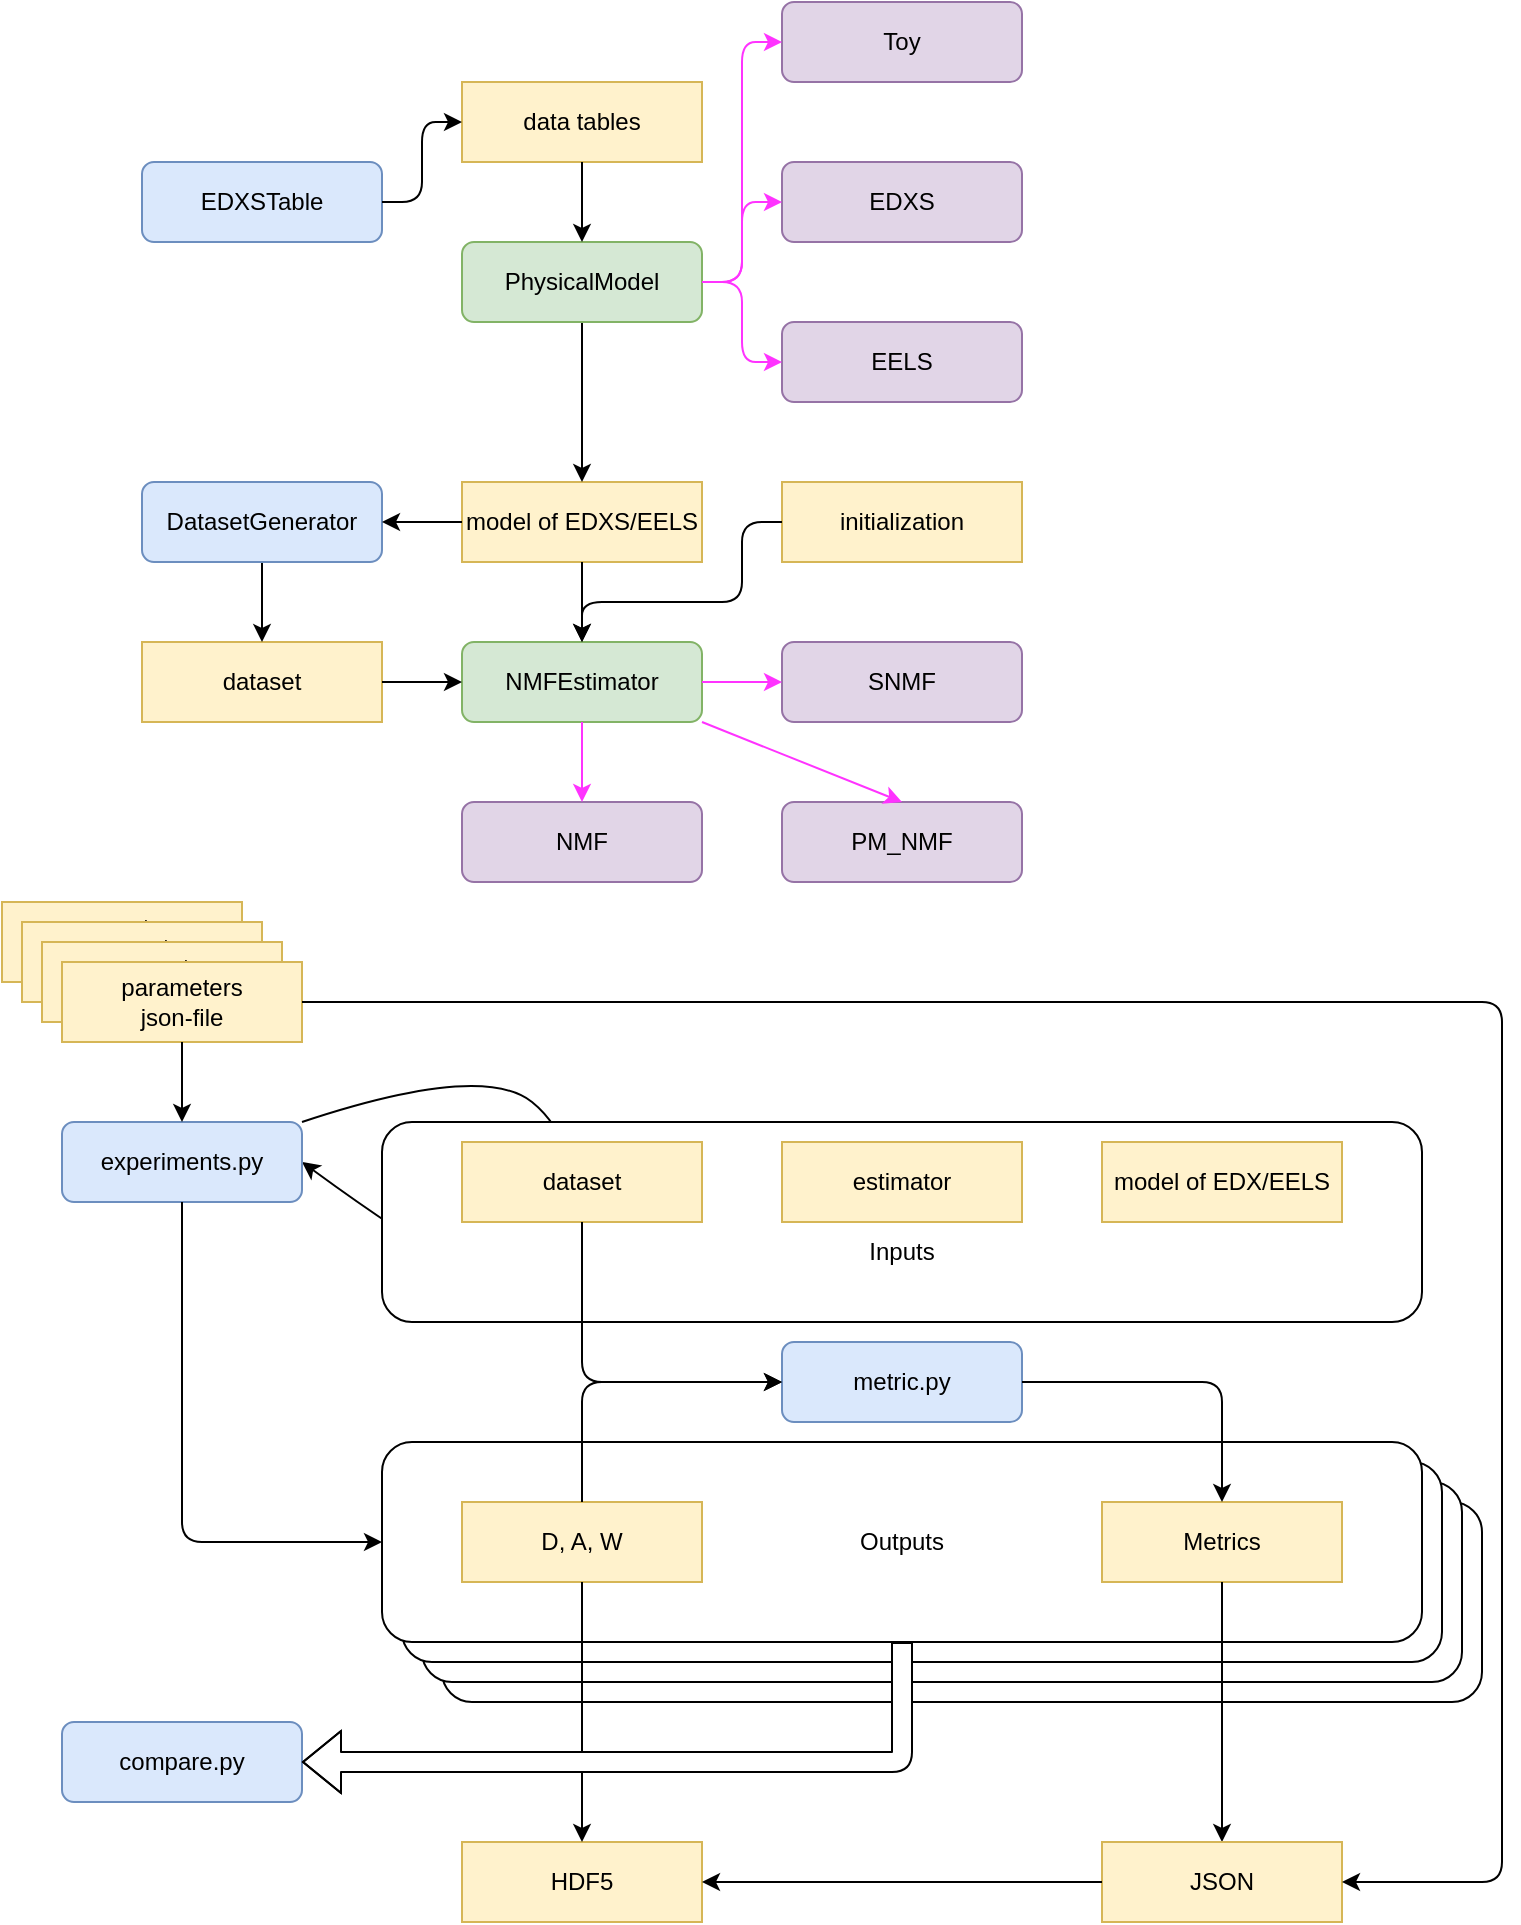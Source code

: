 <mxfile version="14.4.3" type="device"><diagram id="Oa3T7scTQmEnVX5o3Yhz" name="Page-1"><mxGraphModel dx="1106" dy="1433" grid="1" gridSize="10" guides="1" tooltips="1" connect="1" arrows="1" fold="1" page="1" pageScale="1" pageWidth="680" pageHeight="430" math="0" shadow="0"><root><mxCell id="0"/><mxCell id="1" parent="0"/><mxCell id="HTHzEVI4gB4JgFZ2d1dC-52" value="Outputs" style="rounded=1;whiteSpace=wrap;html=1;" parent="1" vertex="1"><mxGeometry x="230" y="710" width="520" height="100" as="geometry"/></mxCell><mxCell id="HTHzEVI4gB4JgFZ2d1dC-51" value="Outputs" style="rounded=1;whiteSpace=wrap;html=1;" parent="1" vertex="1"><mxGeometry x="220" y="700" width="520" height="100" as="geometry"/></mxCell><mxCell id="HTHzEVI4gB4JgFZ2d1dC-50" value="Outputs" style="rounded=1;whiteSpace=wrap;html=1;" parent="1" vertex="1"><mxGeometry x="210" y="690" width="520" height="100" as="geometry"/></mxCell><mxCell id="HTHzEVI4gB4JgFZ2d1dC-47" value="" style="curved=1;endArrow=classic;html=1;strokeColor=#000000;entryX=1;entryY=0.5;entryDx=0;entryDy=0;exitX=1;exitY=0;exitDx=0;exitDy=0;" parent="1" source="HTHzEVI4gB4JgFZ2d1dC-40" target="HTHzEVI4gB4JgFZ2d1dC-40" edge="1"><mxGeometry width="50" height="50" relative="1" as="geometry"><mxPoint x="310" y="700" as="sourcePoint"/><mxPoint x="360" y="650" as="targetPoint"/><Array as="points"><mxPoint x="250" y="490"/><mxPoint x="300" y="530"/><mxPoint x="310" y="650"/></Array></mxGeometry></mxCell><mxCell id="HTHzEVI4gB4JgFZ2d1dC-36" value="&lt;br&gt;&lt;br&gt;Inputs" style="rounded=1;whiteSpace=wrap;html=1;" parent="1" vertex="1"><mxGeometry x="200" y="520" width="520" height="100" as="geometry"/></mxCell><mxCell id="HTHzEVI4gB4JgFZ2d1dC-1" value="NMFEstimator" style="rounded=1;whiteSpace=wrap;html=1;fillColor=#d5e8d4;strokeColor=#82b366;" parent="1" vertex="1"><mxGeometry x="240" y="280" width="120" height="40" as="geometry"/></mxCell><mxCell id="HTHzEVI4gB4JgFZ2d1dC-2" value="SNMF" style="rounded=1;whiteSpace=wrap;html=1;fillColor=#e1d5e7;strokeColor=#9673a6;" parent="1" vertex="1"><mxGeometry x="400" y="280" width="120" height="40" as="geometry"/></mxCell><mxCell id="HTHzEVI4gB4JgFZ2d1dC-3" value="NMF" style="rounded=1;whiteSpace=wrap;html=1;fillColor=#e1d5e7;strokeColor=#9673a6;" parent="1" vertex="1"><mxGeometry x="240" y="360" width="120" height="40" as="geometry"/></mxCell><mxCell id="HTHzEVI4gB4JgFZ2d1dC-4" value="" style="endArrow=classic;html=1;entryX=0.5;entryY=0;entryDx=0;entryDy=0;exitX=0.5;exitY=1;exitDx=0;exitDy=0;strokeColor=#FF33FF;" parent="1" source="HTHzEVI4gB4JgFZ2d1dC-1" target="HTHzEVI4gB4JgFZ2d1dC-3" edge="1"><mxGeometry width="50" height="50" relative="1" as="geometry"><mxPoint x="440" y="460" as="sourcePoint"/><mxPoint x="490" y="410" as="targetPoint"/></mxGeometry></mxCell><mxCell id="HTHzEVI4gB4JgFZ2d1dC-5" value="" style="endArrow=classic;html=1;entryX=0;entryY=0.5;entryDx=0;entryDy=0;exitX=1;exitY=0.5;exitDx=0;exitDy=0;strokeColor=#FF33FF;" parent="1" source="HTHzEVI4gB4JgFZ2d1dC-1" target="HTHzEVI4gB4JgFZ2d1dC-2" edge="1"><mxGeometry width="50" height="50" relative="1" as="geometry"><mxPoint x="510" y="560" as="sourcePoint"/><mxPoint x="550" y="560" as="targetPoint"/></mxGeometry></mxCell><mxCell id="HTHzEVI4gB4JgFZ2d1dC-6" value="dataset" style="rounded=0;whiteSpace=wrap;html=1;fillColor=#fff2cc;strokeColor=#d6b656;" parent="1" vertex="1"><mxGeometry x="80" y="280" width="120" height="40" as="geometry"/></mxCell><mxCell id="HTHzEVI4gB4JgFZ2d1dC-7" value="" style="endArrow=classic;html=1;entryX=0;entryY=0.5;entryDx=0;entryDy=0;exitX=1;exitY=0.5;exitDx=0;exitDy=0;" parent="1" source="HTHzEVI4gB4JgFZ2d1dC-6" target="HTHzEVI4gB4JgFZ2d1dC-1" edge="1"><mxGeometry width="50" height="50" relative="1" as="geometry"><mxPoint x="440" y="460" as="sourcePoint"/><mxPoint x="490" y="410" as="targetPoint"/></mxGeometry></mxCell><mxCell id="HTHzEVI4gB4JgFZ2d1dC-9" value="model of EDXS/EELS" style="rounded=0;whiteSpace=wrap;html=1;fillColor=#fff2cc;strokeColor=#d6b656;" parent="1" vertex="1"><mxGeometry x="240" y="200" width="120" height="40" as="geometry"/></mxCell><mxCell id="HTHzEVI4gB4JgFZ2d1dC-10" value="" style="endArrow=classic;html=1;entryX=0.5;entryY=0;entryDx=0;entryDy=0;exitX=0.5;exitY=1;exitDx=0;exitDy=0;" parent="1" source="HTHzEVI4gB4JgFZ2d1dC-18" target="HTHzEVI4gB4JgFZ2d1dC-6" edge="1"><mxGeometry width="50" height="50" relative="1" as="geometry"><mxPoint x="130" y="280" as="sourcePoint"/><mxPoint x="370" y="290" as="targetPoint"/><Array as="points"/></mxGeometry></mxCell><mxCell id="HTHzEVI4gB4JgFZ2d1dC-11" value="" style="endArrow=classic;html=1;entryX=0.5;entryY=0;entryDx=0;entryDy=0;exitX=0.5;exitY=1;exitDx=0;exitDy=0;" parent="1" source="HTHzEVI4gB4JgFZ2d1dC-9" target="HTHzEVI4gB4JgFZ2d1dC-1" edge="1"><mxGeometry width="50" height="50" relative="1" as="geometry"><mxPoint x="480" y="220" as="sourcePoint"/><mxPoint x="410" y="290" as="targetPoint"/></mxGeometry></mxCell><mxCell id="HTHzEVI4gB4JgFZ2d1dC-12" value="" style="endArrow=classic;html=1;strokeColor=#000000;exitX=0.5;exitY=1;exitDx=0;exitDy=0;" parent="1" source="HTHzEVI4gB4JgFZ2d1dC-13" edge="1"><mxGeometry width="50" height="50" relative="1" as="geometry"><mxPoint x="380" y="150" as="sourcePoint"/><mxPoint x="300" y="200" as="targetPoint"/></mxGeometry></mxCell><mxCell id="HTHzEVI4gB4JgFZ2d1dC-13" value="PhysicalModel" style="rounded=1;whiteSpace=wrap;html=1;fillColor=#d5e8d4;strokeColor=#82b366;" parent="1" vertex="1"><mxGeometry x="240" y="80" width="120" height="40" as="geometry"/></mxCell><mxCell id="HTHzEVI4gB4JgFZ2d1dC-14" value="EELS" style="rounded=1;whiteSpace=wrap;html=1;fillColor=#e1d5e7;strokeColor=#9673a6;" parent="1" vertex="1"><mxGeometry x="400" y="120" width="120" height="40" as="geometry"/></mxCell><mxCell id="HTHzEVI4gB4JgFZ2d1dC-15" value="EDXS" style="rounded=1;whiteSpace=wrap;html=1;fillColor=#e1d5e7;strokeColor=#9673a6;" parent="1" vertex="1"><mxGeometry x="400" y="40" width="120" height="40" as="geometry"/></mxCell><mxCell id="HTHzEVI4gB4JgFZ2d1dC-16" value="" style="endArrow=classic;html=1;entryX=0;entryY=0.5;entryDx=0;entryDy=0;exitX=1;exitY=0.5;exitDx=0;exitDy=0;strokeColor=#FF33FF;" parent="1" source="HTHzEVI4gB4JgFZ2d1dC-13" target="HTHzEVI4gB4JgFZ2d1dC-14" edge="1"><mxGeometry width="50" height="50" relative="1" as="geometry"><mxPoint x="470" y="310" as="sourcePoint"/><mxPoint x="480" y="355" as="targetPoint"/><Array as="points"><mxPoint x="380" y="100"/><mxPoint x="380" y="140"/></Array></mxGeometry></mxCell><mxCell id="HTHzEVI4gB4JgFZ2d1dC-17" value="" style="endArrow=classic;html=1;entryX=0;entryY=0.5;entryDx=0;entryDy=0;strokeColor=#FF33FF;exitX=1;exitY=0.5;exitDx=0;exitDy=0;" parent="1" source="HTHzEVI4gB4JgFZ2d1dC-13" target="HTHzEVI4gB4JgFZ2d1dC-15" edge="1"><mxGeometry width="50" height="50" relative="1" as="geometry"><mxPoint x="370" y="110" as="sourcePoint"/><mxPoint x="580" y="430" as="targetPoint"/><Array as="points"><mxPoint x="380" y="100"/><mxPoint x="380" y="60"/></Array></mxGeometry></mxCell><mxCell id="HTHzEVI4gB4JgFZ2d1dC-18" value="DatasetGenerator" style="rounded=1;whiteSpace=wrap;html=1;fillColor=#dae8fc;strokeColor=#6c8ebf;" parent="1" vertex="1"><mxGeometry x="80" y="200" width="120" height="40" as="geometry"/></mxCell><mxCell id="HTHzEVI4gB4JgFZ2d1dC-21" value="data tables" style="rounded=0;whiteSpace=wrap;html=1;fillColor=#fff2cc;strokeColor=#d6b656;" parent="1" vertex="1"><mxGeometry x="240" width="120" height="40" as="geometry"/></mxCell><mxCell id="HTHzEVI4gB4JgFZ2d1dC-22" value="" style="endArrow=classic;html=1;strokeColor=#000000;entryX=0.5;entryY=0;entryDx=0;entryDy=0;exitX=0.5;exitY=1;exitDx=0;exitDy=0;" parent="1" source="HTHzEVI4gB4JgFZ2d1dC-21" target="HTHzEVI4gB4JgFZ2d1dC-13" edge="1"><mxGeometry width="50" height="50" relative="1" as="geometry"><mxPoint x="320" y="120" as="sourcePoint"/><mxPoint x="410" y="210" as="targetPoint"/></mxGeometry></mxCell><mxCell id="HTHzEVI4gB4JgFZ2d1dC-24" value="EDXSTable" style="rounded=1;whiteSpace=wrap;html=1;fillColor=#dae8fc;strokeColor=#6c8ebf;" parent="1" vertex="1"><mxGeometry x="80" y="40" width="120" height="40" as="geometry"/></mxCell><mxCell id="HTHzEVI4gB4JgFZ2d1dC-25" value="" style="endArrow=classic;html=1;strokeColor=#000000;entryX=0;entryY=0.5;entryDx=0;entryDy=0;exitX=1;exitY=0.5;exitDx=0;exitDy=0;" parent="1" source="HTHzEVI4gB4JgFZ2d1dC-24" target="HTHzEVI4gB4JgFZ2d1dC-21" edge="1"><mxGeometry width="50" height="50" relative="1" as="geometry"><mxPoint x="310" y="50" as="sourcePoint"/><mxPoint x="310" y="90" as="targetPoint"/><Array as="points"><mxPoint x="220" y="60"/><mxPoint x="220" y="20"/></Array></mxGeometry></mxCell><mxCell id="HTHzEVI4gB4JgFZ2d1dC-32" value="dataset" style="rounded=0;whiteSpace=wrap;html=1;fillColor=#fff2cc;strokeColor=#d6b656;" parent="1" vertex="1"><mxGeometry x="240" y="530" width="120" height="40" as="geometry"/></mxCell><mxCell id="HTHzEVI4gB4JgFZ2d1dC-33" value="estimator" style="rounded=0;whiteSpace=wrap;html=1;fillColor=#fff2cc;strokeColor=#d6b656;" parent="1" vertex="1"><mxGeometry x="400" y="530" width="120" height="40" as="geometry"/></mxCell><mxCell id="HTHzEVI4gB4JgFZ2d1dC-34" value="model of EDX/EELS" style="rounded=0;whiteSpace=wrap;html=1;fillColor=#fff2cc;strokeColor=#d6b656;" parent="1" vertex="1"><mxGeometry x="560" y="530" width="120" height="40" as="geometry"/></mxCell><mxCell id="HTHzEVI4gB4JgFZ2d1dC-37" value="Outputs" style="rounded=1;whiteSpace=wrap;html=1;" parent="1" vertex="1"><mxGeometry x="200" y="680" width="520" height="100" as="geometry"/></mxCell><mxCell id="HTHzEVI4gB4JgFZ2d1dC-38" value="D, A, W" style="rounded=0;whiteSpace=wrap;html=1;fillColor=#fff2cc;strokeColor=#d6b656;" parent="1" vertex="1"><mxGeometry x="240" y="710" width="120" height="40" as="geometry"/></mxCell><mxCell id="HTHzEVI4gB4JgFZ2d1dC-39" value="Metrics" style="rounded=0;whiteSpace=wrap;html=1;fillColor=#fff2cc;strokeColor=#d6b656;" parent="1" vertex="1"><mxGeometry x="560" y="710" width="120" height="40" as="geometry"/></mxCell><mxCell id="HTHzEVI4gB4JgFZ2d1dC-40" value="experiments.py" style="rounded=1;whiteSpace=wrap;html=1;fillColor=#dae8fc;strokeColor=#6c8ebf;" parent="1" vertex="1"><mxGeometry x="40" y="520" width="120" height="40" as="geometry"/></mxCell><mxCell id="HTHzEVI4gB4JgFZ2d1dC-41" value="parameters&lt;br&gt;json-file" style="rounded=0;whiteSpace=wrap;html=1;fillColor=#fff2cc;strokeColor=#d6b656;" parent="1" vertex="1"><mxGeometry x="10" y="410" width="120" height="40" as="geometry"/></mxCell><mxCell id="HTHzEVI4gB4JgFZ2d1dC-46" value="" style="endArrow=classic;html=1;strokeColor=#000000;exitX=0.5;exitY=1;exitDx=0;exitDy=0;entryX=0;entryY=0.5;entryDx=0;entryDy=0;" parent="1" source="HTHzEVI4gB4JgFZ2d1dC-40" target="HTHzEVI4gB4JgFZ2d1dC-37" edge="1"><mxGeometry width="50" height="50" relative="1" as="geometry"><mxPoint x="170" y="550" as="sourcePoint"/><mxPoint x="210" y="580" as="targetPoint"/><Array as="points"><mxPoint x="100" y="730"/></Array></mxGeometry></mxCell><mxCell id="HTHzEVI4gB4JgFZ2d1dC-48" value="compare.py" style="rounded=1;whiteSpace=wrap;html=1;fillColor=#dae8fc;strokeColor=#6c8ebf;" parent="1" vertex="1"><mxGeometry x="40" y="820" width="120" height="40" as="geometry"/></mxCell><mxCell id="HTHzEVI4gB4JgFZ2d1dC-53" value="parameters&lt;br&gt;json-file" style="rounded=0;whiteSpace=wrap;html=1;fillColor=#fff2cc;strokeColor=#d6b656;" parent="1" vertex="1"><mxGeometry x="20" y="420" width="120" height="40" as="geometry"/></mxCell><mxCell id="HTHzEVI4gB4JgFZ2d1dC-54" value="parameters&lt;br&gt;json-file" style="rounded=0;whiteSpace=wrap;html=1;fillColor=#fff2cc;strokeColor=#d6b656;" parent="1" vertex="1"><mxGeometry x="30" y="430" width="120" height="40" as="geometry"/></mxCell><mxCell id="HTHzEVI4gB4JgFZ2d1dC-55" value="parameters&lt;br&gt;json-file" style="rounded=0;whiteSpace=wrap;html=1;fillColor=#fff2cc;strokeColor=#d6b656;" parent="1" vertex="1"><mxGeometry x="40" y="440" width="120" height="40" as="geometry"/></mxCell><mxCell id="HTHzEVI4gB4JgFZ2d1dC-56" value="" style="endArrow=classic;html=1;strokeColor=#000000;fillColor=#ffffff;exitX=0.5;exitY=1;exitDx=0;exitDy=0;entryX=0.5;entryY=0;entryDx=0;entryDy=0;" parent="1" source="HTHzEVI4gB4JgFZ2d1dC-55" target="HTHzEVI4gB4JgFZ2d1dC-40" edge="1"><mxGeometry width="50" height="50" relative="1" as="geometry"><mxPoint x="310" y="670" as="sourcePoint"/><mxPoint x="360" y="620" as="targetPoint"/></mxGeometry></mxCell><mxCell id="HTHzEVI4gB4JgFZ2d1dC-57" value="metric.py" style="rounded=1;whiteSpace=wrap;html=1;fillColor=#dae8fc;strokeColor=#6c8ebf;" parent="1" vertex="1"><mxGeometry x="400" y="630" width="120" height="40" as="geometry"/></mxCell><mxCell id="HTHzEVI4gB4JgFZ2d1dC-60" value="" style="endArrow=classic;html=1;strokeColor=#000000;fillColor=#ffffff;exitX=0.5;exitY=0;exitDx=0;exitDy=0;entryX=0;entryY=0.5;entryDx=0;entryDy=0;" parent="1" source="HTHzEVI4gB4JgFZ2d1dC-38" target="HTHzEVI4gB4JgFZ2d1dC-57" edge="1"><mxGeometry width="50" height="50" relative="1" as="geometry"><mxPoint x="390" y="650" as="sourcePoint"/><mxPoint x="440" y="600" as="targetPoint"/><Array as="points"><mxPoint x="300" y="650"/></Array></mxGeometry></mxCell><mxCell id="HTHzEVI4gB4JgFZ2d1dC-61" value="" style="endArrow=classic;html=1;strokeColor=#000000;fillColor=#ffffff;exitX=0.5;exitY=1;exitDx=0;exitDy=0;" parent="1" source="HTHzEVI4gB4JgFZ2d1dC-32" edge="1"><mxGeometry width="50" height="50" relative="1" as="geometry"><mxPoint x="310" y="720" as="sourcePoint"/><mxPoint x="400" y="650" as="targetPoint"/><Array as="points"><mxPoint x="300" y="650"/></Array></mxGeometry></mxCell><mxCell id="HTHzEVI4gB4JgFZ2d1dC-62" value="" style="endArrow=classic;html=1;strokeColor=#000000;fillColor=#ffffff;exitX=1;exitY=0.5;exitDx=0;exitDy=0;entryX=0.5;entryY=0;entryDx=0;entryDy=0;" parent="1" source="HTHzEVI4gB4JgFZ2d1dC-57" target="HTHzEVI4gB4JgFZ2d1dC-39" edge="1"><mxGeometry width="50" height="50" relative="1" as="geometry"><mxPoint x="310" y="580" as="sourcePoint"/><mxPoint x="400" y="660" as="targetPoint"/><Array as="points"><mxPoint x="620" y="650"/></Array></mxGeometry></mxCell><mxCell id="HTHzEVI4gB4JgFZ2d1dC-64" value="" style="endArrow=classic;html=1;strokeColor=#000000;fillColor=#ffffff;entryX=0.5;entryY=0;entryDx=0;entryDy=0;exitX=0.5;exitY=1;exitDx=0;exitDy=0;" parent="1" source="HTHzEVI4gB4JgFZ2d1dC-39" target="HTHzEVI4gB4JgFZ2d1dC-65" edge="1"><mxGeometry width="50" height="50" relative="1" as="geometry"><mxPoint x="680" y="730" as="sourcePoint"/><mxPoint x="810" y="730" as="targetPoint"/></mxGeometry></mxCell><mxCell id="HTHzEVI4gB4JgFZ2d1dC-65" value="JSON" style="rounded=0;whiteSpace=wrap;html=1;fillColor=#fff2cc;strokeColor=#d6b656;" parent="1" vertex="1"><mxGeometry x="560" y="880" width="120" height="40" as="geometry"/></mxCell><mxCell id="HTHzEVI4gB4JgFZ2d1dC-66" value="HDF5" style="rounded=0;whiteSpace=wrap;html=1;fillColor=#fff2cc;strokeColor=#d6b656;" parent="1" vertex="1"><mxGeometry x="240" y="880" width="120" height="40" as="geometry"/></mxCell><mxCell id="HTHzEVI4gB4JgFZ2d1dC-67" value="" style="endArrow=classic;html=1;strokeColor=#000000;fillColor=#ffffff;exitX=1;exitY=0.5;exitDx=0;exitDy=0;entryX=1;entryY=0.5;entryDx=0;entryDy=0;" parent="1" source="HTHzEVI4gB4JgFZ2d1dC-55" target="HTHzEVI4gB4JgFZ2d1dC-65" edge="1"><mxGeometry width="50" height="50" relative="1" as="geometry"><mxPoint x="630" y="760" as="sourcePoint"/><mxPoint x="800" y="900" as="targetPoint"/><Array as="points"><mxPoint x="760" y="460"/><mxPoint x="760" y="900"/></Array></mxGeometry></mxCell><mxCell id="HTHzEVI4gB4JgFZ2d1dC-68" value="" style="endArrow=classic;html=1;strokeColor=#000000;fillColor=#ffffff;entryX=0.5;entryY=0;entryDx=0;entryDy=0;exitX=0.5;exitY=1;exitDx=0;exitDy=0;" parent="1" source="HTHzEVI4gB4JgFZ2d1dC-38" target="HTHzEVI4gB4JgFZ2d1dC-66" edge="1"><mxGeometry width="50" height="50" relative="1" as="geometry"><mxPoint x="630" y="760" as="sourcePoint"/><mxPoint x="750" y="890" as="targetPoint"/></mxGeometry></mxCell><mxCell id="HTHzEVI4gB4JgFZ2d1dC-69" value="" style="endArrow=classic;html=1;strokeColor=#000000;fillColor=#ffffff;entryX=1;entryY=0.5;entryDx=0;entryDy=0;exitX=0;exitY=0.5;exitDx=0;exitDy=0;" parent="1" source="HTHzEVI4gB4JgFZ2d1dC-65" target="HTHzEVI4gB4JgFZ2d1dC-66" edge="1"><mxGeometry width="50" height="50" relative="1" as="geometry"><mxPoint x="310" y="760" as="sourcePoint"/><mxPoint x="310" y="890" as="targetPoint"/></mxGeometry></mxCell><mxCell id="HTHzEVI4gB4JgFZ2d1dC-49" value="" style="shape=flexArrow;endArrow=classic;html=1;entryX=1;entryY=0.5;entryDx=0;entryDy=0;exitX=0.5;exitY=1;exitDx=0;exitDy=0;fillColor=#ffffff;" parent="1" source="HTHzEVI4gB4JgFZ2d1dC-37" target="HTHzEVI4gB4JgFZ2d1dC-48" edge="1"><mxGeometry width="50" height="50" relative="1" as="geometry"><mxPoint x="310" y="730" as="sourcePoint"/><mxPoint x="360" y="680" as="targetPoint"/><Array as="points"><mxPoint x="460" y="840"/></Array></mxGeometry></mxCell><mxCell id="HTHzEVI4gB4JgFZ2d1dC-70" value="" style="endArrow=classic;html=1;strokeColor=#000000;entryX=1;entryY=0.5;entryDx=0;entryDy=0;exitX=0;exitY=0.5;exitDx=0;exitDy=0;" parent="1" source="HTHzEVI4gB4JgFZ2d1dC-9" target="HTHzEVI4gB4JgFZ2d1dC-18" edge="1"><mxGeometry width="50" height="50" relative="1" as="geometry"><mxPoint x="310" y="130" as="sourcePoint"/><mxPoint x="410" y="210" as="targetPoint"/></mxGeometry></mxCell><mxCell id="HTHzEVI4gB4JgFZ2d1dC-71" value="PM_NMF" style="rounded=1;whiteSpace=wrap;html=1;fillColor=#e1d5e7;strokeColor=#9673a6;" parent="1" vertex="1"><mxGeometry x="400" y="360" width="120" height="40" as="geometry"/></mxCell><mxCell id="HTHzEVI4gB4JgFZ2d1dC-72" value="" style="endArrow=classic;html=1;entryX=0.5;entryY=0;entryDx=0;entryDy=0;exitX=1;exitY=1;exitDx=0;exitDy=0;strokeColor=#FF33FF;" parent="1" source="HTHzEVI4gB4JgFZ2d1dC-1" target="HTHzEVI4gB4JgFZ2d1dC-71" edge="1"><mxGeometry width="50" height="50" relative="1" as="geometry"><mxPoint x="310" y="330" as="sourcePoint"/><mxPoint x="310" y="370" as="targetPoint"/></mxGeometry></mxCell><mxCell id="HTHzEVI4gB4JgFZ2d1dC-73" value="initialization" style="rounded=0;whiteSpace=wrap;html=1;fillColor=#fff2cc;strokeColor=#d6b656;" parent="1" vertex="1"><mxGeometry x="400" y="200" width="120" height="40" as="geometry"/></mxCell><mxCell id="HTHzEVI4gB4JgFZ2d1dC-74" value="" style="endArrow=classic;html=1;strokeColor=#000000;fillColor=#ffffff;exitX=0;exitY=0.5;exitDx=0;exitDy=0;entryX=0.5;entryY=0;entryDx=0;entryDy=0;" parent="1" source="HTHzEVI4gB4JgFZ2d1dC-73" target="HTHzEVI4gB4JgFZ2d1dC-1" edge="1"><mxGeometry width="50" height="50" relative="1" as="geometry"><mxPoint x="350" y="500" as="sourcePoint"/><mxPoint x="400" y="450" as="targetPoint"/><Array as="points"><mxPoint x="380" y="220"/><mxPoint x="380" y="260"/><mxPoint x="300" y="260"/></Array></mxGeometry></mxCell><mxCell id="OZk1EuT1Wrrvo6mWPBqc-1" value="Toy" style="rounded=1;whiteSpace=wrap;html=1;fillColor=#e1d5e7;strokeColor=#9673a6;" vertex="1" parent="1"><mxGeometry x="400" y="-40" width="120" height="40" as="geometry"/></mxCell><mxCell id="OZk1EuT1Wrrvo6mWPBqc-2" value="" style="endArrow=classic;html=1;entryX=0;entryY=0.5;entryDx=0;entryDy=0;strokeColor=#FF33FF;exitX=1;exitY=0.5;exitDx=0;exitDy=0;" edge="1" parent="1" source="HTHzEVI4gB4JgFZ2d1dC-13" target="OZk1EuT1Wrrvo6mWPBqc-1"><mxGeometry width="50" height="50" relative="1" as="geometry"><mxPoint x="370" y="110" as="sourcePoint"/><mxPoint x="410" y="70" as="targetPoint"/><Array as="points"><mxPoint x="380" y="100"/><mxPoint x="380" y="-20"/></Array></mxGeometry></mxCell></root></mxGraphModel></diagram></mxfile>